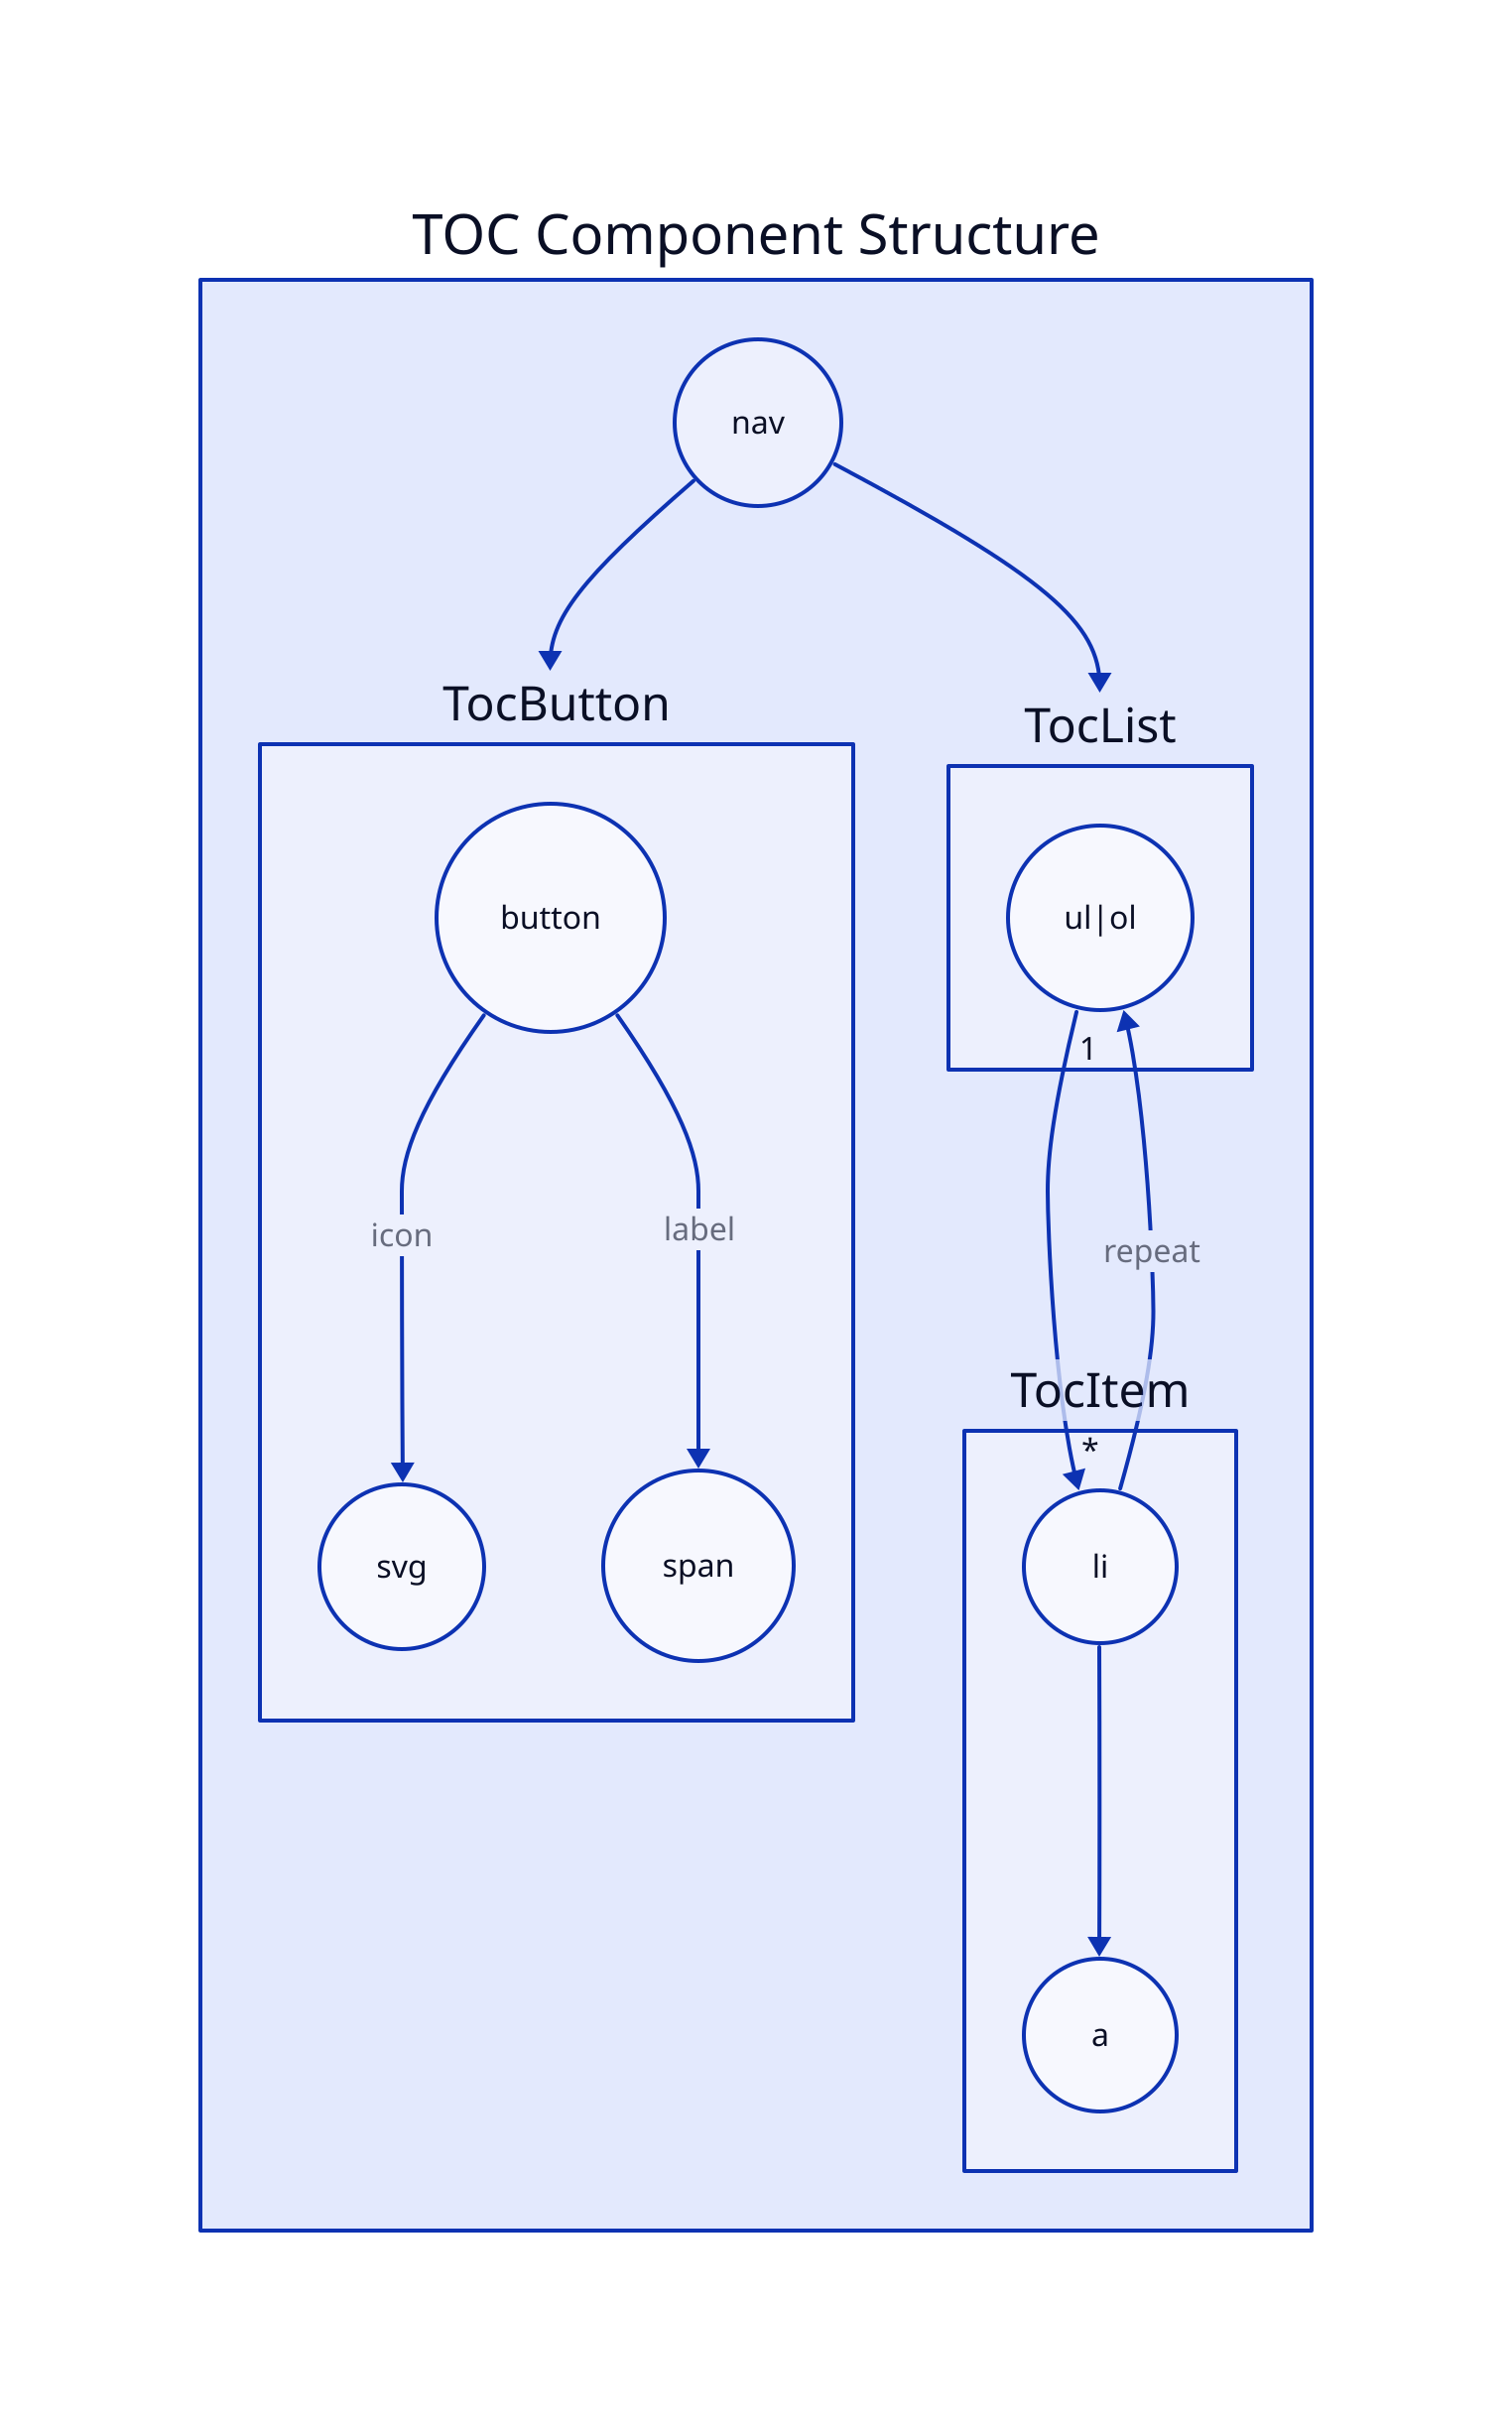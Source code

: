 DOM: "TOC Component Structure" {
  TocButton: {
    # keys, shapes and labels
    button.shape: circle
    svg.shape: circle
    span.shape: circle
    # connections
    button -> svg: icon
    button -> span: label
  }

  TocList: {
    list.shape: circle
    list: "ul|ol"
  }

  TocItem: {
    # keys, shapes and labels
    li.shape: circle
    a.shape: circle
    # connections
    li -> _.TocList.list: repeat
    li -> a
    _.TocList.list -> li: {
      source-arrowhead: 1
      target-arrowhead: *
    }
  }

  # connections
  nav.shape: circle
  nav -> TocButton
  nav -> TocList
}
